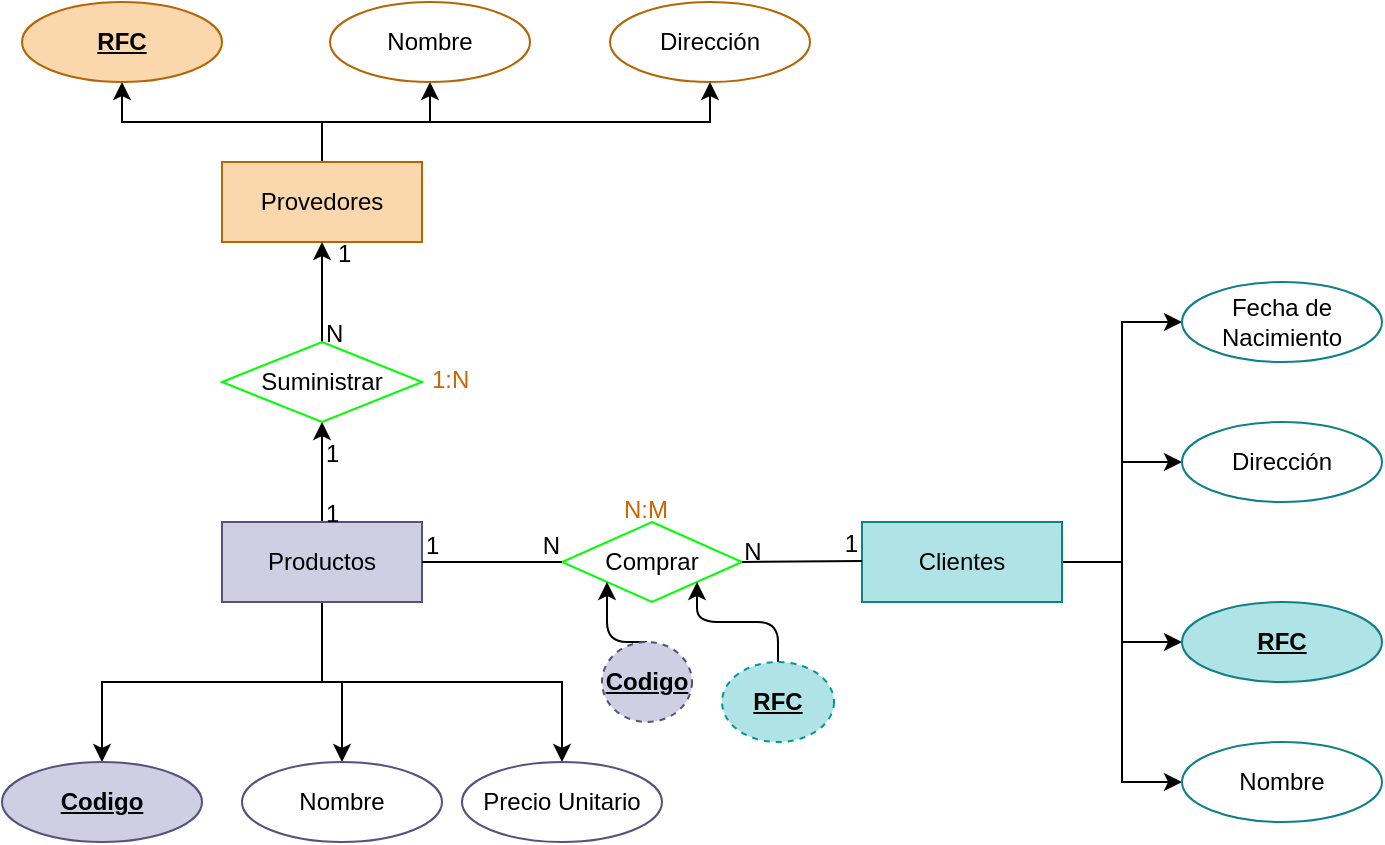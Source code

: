 <mxfile version="21.6.9" type="github" pages="3">
  <diagram name="Página-1" id="vufhJvKI8RO2NKhJ_CH_">
    <mxGraphModel dx="836" dy="528" grid="1" gridSize="10" guides="1" tooltips="1" connect="1" arrows="1" fold="1" page="1" pageScale="1" pageWidth="827" pageHeight="1169" background="none" math="0" shadow="0">
      <root>
        <mxCell id="0" />
        <mxCell id="1" parent="0" />
        <mxCell id="pW5JMyD9-N8qxBRFn_aI-24" style="edgeStyle=orthogonalEdgeStyle;rounded=0;orthogonalLoop=1;jettySize=auto;html=1;exitX=0.5;exitY=0;exitDx=0;exitDy=0;entryX=0.5;entryY=1;entryDx=0;entryDy=0;" parent="1" source="pW5JMyD9-N8qxBRFn_aI-1" target="pW5JMyD9-N8qxBRFn_aI-23" edge="1">
          <mxGeometry relative="1" as="geometry" />
        </mxCell>
        <mxCell id="pW5JMyD9-N8qxBRFn_aI-52" style="edgeStyle=orthogonalEdgeStyle;rounded=0;orthogonalLoop=1;jettySize=auto;html=1;exitX=0.5;exitY=1;exitDx=0;exitDy=0;entryX=0.5;entryY=0;entryDx=0;entryDy=0;" parent="1" source="pW5JMyD9-N8qxBRFn_aI-1" target="pW5JMyD9-N8qxBRFn_aI-10" edge="1">
          <mxGeometry relative="1" as="geometry" />
        </mxCell>
        <mxCell id="pW5JMyD9-N8qxBRFn_aI-53" style="edgeStyle=orthogonalEdgeStyle;rounded=0;orthogonalLoop=1;jettySize=auto;html=1;exitX=0.5;exitY=1;exitDx=0;exitDy=0;entryX=0.5;entryY=0;entryDx=0;entryDy=0;" parent="1" source="pW5JMyD9-N8qxBRFn_aI-1" target="pW5JMyD9-N8qxBRFn_aI-12" edge="1">
          <mxGeometry relative="1" as="geometry" />
        </mxCell>
        <mxCell id="pW5JMyD9-N8qxBRFn_aI-54" style="edgeStyle=orthogonalEdgeStyle;rounded=0;orthogonalLoop=1;jettySize=auto;html=1;exitX=0.5;exitY=1;exitDx=0;exitDy=0;" parent="1" source="pW5JMyD9-N8qxBRFn_aI-1" target="pW5JMyD9-N8qxBRFn_aI-14" edge="1">
          <mxGeometry relative="1" as="geometry" />
        </mxCell>
        <mxCell id="pW5JMyD9-N8qxBRFn_aI-1" value="Productos" style="whiteSpace=wrap;html=1;align=center;rounded=0;fillColor=#d0cee2;strokeColor=#56517e;" parent="1" vertex="1">
          <mxGeometry x="200" y="550" width="100" height="40" as="geometry" />
        </mxCell>
        <mxCell id="pW5JMyD9-N8qxBRFn_aI-45" style="edgeStyle=orthogonalEdgeStyle;rounded=0;orthogonalLoop=1;jettySize=auto;html=1;exitX=1;exitY=0.5;exitDx=0;exitDy=0;entryX=0;entryY=0.5;entryDx=0;entryDy=0;" parent="1" source="pW5JMyD9-N8qxBRFn_aI-2" target="pW5JMyD9-N8qxBRFn_aI-9" edge="1">
          <mxGeometry relative="1" as="geometry" />
        </mxCell>
        <mxCell id="pW5JMyD9-N8qxBRFn_aI-46" style="edgeStyle=orthogonalEdgeStyle;rounded=0;orthogonalLoop=1;jettySize=auto;html=1;exitX=1;exitY=0.5;exitDx=0;exitDy=0;entryX=0;entryY=0.5;entryDx=0;entryDy=0;" parent="1" source="pW5JMyD9-N8qxBRFn_aI-2" target="pW5JMyD9-N8qxBRFn_aI-8" edge="1">
          <mxGeometry relative="1" as="geometry" />
        </mxCell>
        <mxCell id="pW5JMyD9-N8qxBRFn_aI-47" style="edgeStyle=orthogonalEdgeStyle;rounded=0;orthogonalLoop=1;jettySize=auto;html=1;exitX=1;exitY=0.5;exitDx=0;exitDy=0;entryX=0;entryY=0.5;entryDx=0;entryDy=0;" parent="1" source="pW5JMyD9-N8qxBRFn_aI-2" target="pW5JMyD9-N8qxBRFn_aI-5" edge="1">
          <mxGeometry relative="1" as="geometry" />
        </mxCell>
        <mxCell id="pW5JMyD9-N8qxBRFn_aI-48" style="edgeStyle=orthogonalEdgeStyle;rounded=0;orthogonalLoop=1;jettySize=auto;html=1;exitX=1;exitY=0.5;exitDx=0;exitDy=0;entryX=0;entryY=0.5;entryDx=0;entryDy=0;" parent="1" source="pW5JMyD9-N8qxBRFn_aI-2" target="pW5JMyD9-N8qxBRFn_aI-6" edge="1">
          <mxGeometry relative="1" as="geometry" />
        </mxCell>
        <mxCell id="pW5JMyD9-N8qxBRFn_aI-2" value="Clientes" style="whiteSpace=wrap;html=1;align=center;rounded=0;fillColor=#b0e3e6;strokeColor=#0e8088;" parent="1" vertex="1">
          <mxGeometry x="520" y="550" width="100" height="40" as="geometry" />
        </mxCell>
        <mxCell id="pW5JMyD9-N8qxBRFn_aI-4" value="Comprar" style="shape=rhombus;perimeter=rhombusPerimeter;whiteSpace=wrap;html=1;align=center;rounded=0;fillColor=none;fontColor=#000000;strokeColor=#00FF00;" parent="1" vertex="1">
          <mxGeometry x="370" y="550" width="90" height="40" as="geometry" />
        </mxCell>
        <mxCell id="pW5JMyD9-N8qxBRFn_aI-5" value="RFC" style="ellipse;whiteSpace=wrap;html=1;align=center;fontStyle=5;fillColor=#b0e3e6;strokeColor=#0e8088;rounded=0;" parent="1" vertex="1">
          <mxGeometry x="680" y="590" width="100" height="40" as="geometry" />
        </mxCell>
        <mxCell id="pW5JMyD9-N8qxBRFn_aI-6" value="Nombre" style="ellipse;whiteSpace=wrap;html=1;align=center;fillColor=none;strokeColor=#0e8088;rounded=0;" parent="1" vertex="1">
          <mxGeometry x="680" y="660" width="100" height="40" as="geometry" />
        </mxCell>
        <mxCell id="pW5JMyD9-N8qxBRFn_aI-8" value="Dirección" style="ellipse;whiteSpace=wrap;html=1;align=center;fillColor=none;strokeColor=#0e8088;rounded=0;" parent="1" vertex="1">
          <mxGeometry x="680" y="500" width="100" height="40" as="geometry" />
        </mxCell>
        <mxCell id="pW5JMyD9-N8qxBRFn_aI-9" value="Fecha de Nacimiento" style="ellipse;whiteSpace=wrap;html=1;align=center;rounded=0;fillColor=none;strokeColor=#0e8088;" parent="1" vertex="1">
          <mxGeometry x="680" y="430" width="100" height="40" as="geometry" />
        </mxCell>
        <mxCell id="pW5JMyD9-N8qxBRFn_aI-10" value="Codigo" style="ellipse;whiteSpace=wrap;html=1;align=center;fontStyle=5;rounded=0;fillColor=#d0cee2;strokeColor=#56517e;" parent="1" vertex="1">
          <mxGeometry x="90" y="670" width="100" height="40" as="geometry" />
        </mxCell>
        <mxCell id="pW5JMyD9-N8qxBRFn_aI-12" value="Nombre" style="ellipse;whiteSpace=wrap;html=1;align=center;fillColor=none;strokeColor=#56517e;rounded=0;" parent="1" vertex="1">
          <mxGeometry x="210" y="670" width="100" height="40" as="geometry" />
        </mxCell>
        <mxCell id="pW5JMyD9-N8qxBRFn_aI-14" value="Precio Unitario" style="ellipse;whiteSpace=wrap;html=1;align=center;rounded=0;fillColor=none;strokeColor=#56517e;" parent="1" vertex="1">
          <mxGeometry x="320" y="670" width="100" height="40" as="geometry" />
        </mxCell>
        <mxCell id="pW5JMyD9-N8qxBRFn_aI-15" value="" style="endArrow=none;html=1;rounded=0;exitX=1;exitY=0.5;exitDx=0;exitDy=0;" parent="1" source="pW5JMyD9-N8qxBRFn_aI-4" edge="1">
          <mxGeometry relative="1" as="geometry">
            <mxPoint x="360" y="569.5" as="sourcePoint" />
            <mxPoint x="520" y="569.5" as="targetPoint" />
          </mxGeometry>
        </mxCell>
        <mxCell id="pW5JMyD9-N8qxBRFn_aI-16" value="1" style="resizable=0;html=1;whiteSpace=wrap;align=right;verticalAlign=bottom;rounded=0;" parent="pW5JMyD9-N8qxBRFn_aI-15" connectable="0" vertex="1">
          <mxGeometry x="1" relative="1" as="geometry" />
        </mxCell>
        <mxCell id="pW5JMyD9-N8qxBRFn_aI-17" value="N" style="text;html=1;align=center;verticalAlign=middle;resizable=0;points=[];autosize=1;strokeColor=none;fillColor=none;rounded=0;" parent="1" vertex="1">
          <mxGeometry x="450" y="550" width="30" height="30" as="geometry" />
        </mxCell>
        <mxCell id="pW5JMyD9-N8qxBRFn_aI-19" value="" style="endArrow=none;html=1;rounded=0;exitX=1;exitY=0.5;exitDx=0;exitDy=0;entryX=0;entryY=0.5;entryDx=0;entryDy=0;" parent="1" source="pW5JMyD9-N8qxBRFn_aI-1" target="pW5JMyD9-N8qxBRFn_aI-4" edge="1">
          <mxGeometry relative="1" as="geometry">
            <mxPoint x="300" y="580" as="sourcePoint" />
            <mxPoint x="460" y="580" as="targetPoint" />
          </mxGeometry>
        </mxCell>
        <mxCell id="pW5JMyD9-N8qxBRFn_aI-20" value="1" style="resizable=0;html=1;whiteSpace=wrap;align=left;verticalAlign=bottom;rounded=0;" parent="pW5JMyD9-N8qxBRFn_aI-19" connectable="0" vertex="1">
          <mxGeometry x="-1" relative="1" as="geometry" />
        </mxCell>
        <mxCell id="pW5JMyD9-N8qxBRFn_aI-21" value="N" style="resizable=0;html=1;whiteSpace=wrap;align=right;verticalAlign=bottom;rounded=0;" parent="pW5JMyD9-N8qxBRFn_aI-19" connectable="0" vertex="1">
          <mxGeometry x="1" relative="1" as="geometry" />
        </mxCell>
        <mxCell id="pW5JMyD9-N8qxBRFn_aI-49" style="edgeStyle=orthogonalEdgeStyle;rounded=0;orthogonalLoop=1;jettySize=auto;html=1;exitX=0.5;exitY=0;exitDx=0;exitDy=0;entryX=0.5;entryY=1;entryDx=0;entryDy=0;" parent="1" source="pW5JMyD9-N8qxBRFn_aI-22" target="pW5JMyD9-N8qxBRFn_aI-39" edge="1">
          <mxGeometry relative="1" as="geometry" />
        </mxCell>
        <mxCell id="pW5JMyD9-N8qxBRFn_aI-50" style="edgeStyle=orthogonalEdgeStyle;rounded=0;orthogonalLoop=1;jettySize=auto;html=1;exitX=0.5;exitY=0;exitDx=0;exitDy=0;entryX=0.5;entryY=1;entryDx=0;entryDy=0;" parent="1" source="pW5JMyD9-N8qxBRFn_aI-22" target="pW5JMyD9-N8qxBRFn_aI-40" edge="1">
          <mxGeometry relative="1" as="geometry" />
        </mxCell>
        <mxCell id="pW5JMyD9-N8qxBRFn_aI-51" style="edgeStyle=orthogonalEdgeStyle;rounded=0;orthogonalLoop=1;jettySize=auto;html=1;exitX=0.5;exitY=0;exitDx=0;exitDy=0;entryX=0.5;entryY=1;entryDx=0;entryDy=0;" parent="1" source="pW5JMyD9-N8qxBRFn_aI-22" target="pW5JMyD9-N8qxBRFn_aI-41" edge="1">
          <mxGeometry relative="1" as="geometry" />
        </mxCell>
        <mxCell id="pW5JMyD9-N8qxBRFn_aI-22" value="Provedores" style="whiteSpace=wrap;html=1;align=center;rounded=0;fillColor=#fad7ac;strokeColor=#b46504;" parent="1" vertex="1">
          <mxGeometry x="200" y="370" width="100" height="40" as="geometry" />
        </mxCell>
        <mxCell id="pW5JMyD9-N8qxBRFn_aI-25" style="edgeStyle=orthogonalEdgeStyle;rounded=0;orthogonalLoop=1;jettySize=auto;html=1;exitX=0.5;exitY=0;exitDx=0;exitDy=0;entryX=0.5;entryY=1;entryDx=0;entryDy=0;" parent="1" source="pW5JMyD9-N8qxBRFn_aI-23" target="pW5JMyD9-N8qxBRFn_aI-22" edge="1">
          <mxGeometry relative="1" as="geometry" />
        </mxCell>
        <mxCell id="pW5JMyD9-N8qxBRFn_aI-23" value="Suministrar" style="shape=rhombus;perimeter=rhombusPerimeter;whiteSpace=wrap;html=1;align=center;rounded=0;fillColor=none;fontColor=#000000;strokeColor=#00FF00;" parent="1" vertex="1">
          <mxGeometry x="200" y="460" width="100" height="40" as="geometry" />
        </mxCell>
        <mxCell id="pW5JMyD9-N8qxBRFn_aI-26" value="" style="shape=table;startSize=0;container=1;collapsible=1;childLayout=tableLayout;fixedRows=1;rowLines=0;fontStyle=0;align=center;resizeLast=1;strokeColor=none;fillColor=none;collapsible=0;whiteSpace=wrap;html=1;rounded=0;" parent="1" vertex="1">
          <mxGeometry x="214" y="500" width="180" height="30" as="geometry" />
        </mxCell>
        <mxCell id="pW5JMyD9-N8qxBRFn_aI-27" value="" style="shape=tableRow;horizontal=0;startSize=0;swimlaneHead=0;swimlaneBody=0;fillColor=none;collapsible=0;dropTarget=0;points=[[0,0.5],[1,0.5]];portConstraint=eastwest;top=0;left=0;right=0;bottom=0;rounded=0;" parent="pW5JMyD9-N8qxBRFn_aI-26" vertex="1">
          <mxGeometry width="180" height="30" as="geometry" />
        </mxCell>
        <mxCell id="pW5JMyD9-N8qxBRFn_aI-28" value="" style="shape=partialRectangle;connectable=0;fillColor=none;top=0;left=0;bottom=0;right=0;editable=1;overflow=hidden;rounded=0;" parent="pW5JMyD9-N8qxBRFn_aI-27" vertex="1">
          <mxGeometry width="30" height="30" as="geometry">
            <mxRectangle width="30" height="30" as="alternateBounds" />
          </mxGeometry>
        </mxCell>
        <mxCell id="pW5JMyD9-N8qxBRFn_aI-29" value="1" style="shape=partialRectangle;connectable=0;fillColor=none;top=0;left=0;bottom=0;right=0;align=left;spacingLeft=6;overflow=hidden;rounded=0;" parent="pW5JMyD9-N8qxBRFn_aI-27" vertex="1">
          <mxGeometry x="30" width="150" height="30" as="geometry">
            <mxRectangle width="150" height="30" as="alternateBounds" />
          </mxGeometry>
        </mxCell>
        <mxCell id="pW5JMyD9-N8qxBRFn_aI-30" value="" style="shape=tableRow;horizontal=0;startSize=0;swimlaneHead=0;swimlaneBody=0;fillColor=none;collapsible=0;dropTarget=0;points=[[0,0.5],[1,0.5]];portConstraint=eastwest;top=0;left=0;right=0;bottom=0;rounded=0;" parent="1" vertex="1">
          <mxGeometry x="214" y="530" width="180" height="30" as="geometry" />
        </mxCell>
        <mxCell id="pW5JMyD9-N8qxBRFn_aI-31" value="" style="shape=partialRectangle;connectable=0;fillColor=none;top=0;left=0;bottom=0;right=0;editable=1;overflow=hidden;rounded=0;" parent="pW5JMyD9-N8qxBRFn_aI-30" vertex="1">
          <mxGeometry width="30" height="30" as="geometry">
            <mxRectangle width="30" height="30" as="alternateBounds" />
          </mxGeometry>
        </mxCell>
        <mxCell id="pW5JMyD9-N8qxBRFn_aI-32" value="1" style="shape=partialRectangle;connectable=0;fillColor=none;top=0;left=0;bottom=0;right=0;align=left;spacingLeft=6;overflow=hidden;rounded=0;" parent="pW5JMyD9-N8qxBRFn_aI-30" vertex="1">
          <mxGeometry x="30" width="150" height="30" as="geometry">
            <mxRectangle width="150" height="30" as="alternateBounds" />
          </mxGeometry>
        </mxCell>
        <mxCell id="pW5JMyD9-N8qxBRFn_aI-33" value="" style="shape=tableRow;horizontal=0;startSize=0;swimlaneHead=0;swimlaneBody=0;fillColor=none;collapsible=0;dropTarget=0;points=[[0,0.5],[1,0.5]];portConstraint=eastwest;top=0;left=0;right=0;bottom=0;rounded=0;" parent="1" vertex="1">
          <mxGeometry x="220" y="400" width="180" height="30" as="geometry" />
        </mxCell>
        <mxCell id="pW5JMyD9-N8qxBRFn_aI-34" value="" style="shape=partialRectangle;connectable=0;fillColor=none;top=0;left=0;bottom=0;right=0;editable=1;overflow=hidden;rounded=0;" parent="pW5JMyD9-N8qxBRFn_aI-33" vertex="1">
          <mxGeometry width="30" height="30" as="geometry">
            <mxRectangle width="30" height="30" as="alternateBounds" />
          </mxGeometry>
        </mxCell>
        <mxCell id="pW5JMyD9-N8qxBRFn_aI-35" value="1" style="shape=partialRectangle;connectable=0;fillColor=none;top=0;left=0;bottom=0;right=0;align=left;spacingLeft=6;overflow=hidden;rounded=0;" parent="pW5JMyD9-N8qxBRFn_aI-33" vertex="1">
          <mxGeometry x="30" width="150" height="30" as="geometry">
            <mxRectangle width="150" height="30" as="alternateBounds" />
          </mxGeometry>
        </mxCell>
        <mxCell id="pW5JMyD9-N8qxBRFn_aI-36" value="" style="shape=tableRow;horizontal=0;startSize=0;swimlaneHead=0;swimlaneBody=0;fillColor=none;collapsible=0;dropTarget=0;points=[[0,0.5],[1,0.5]];portConstraint=eastwest;top=0;left=0;right=0;bottom=0;rounded=0;" parent="1" vertex="1">
          <mxGeometry x="250" y="430" width="180" height="30" as="geometry" />
        </mxCell>
        <mxCell id="pW5JMyD9-N8qxBRFn_aI-37" value="" style="shape=partialRectangle;connectable=0;fillColor=none;top=0;left=0;bottom=0;right=0;editable=1;overflow=hidden;rounded=0;" parent="pW5JMyD9-N8qxBRFn_aI-36" vertex="1">
          <mxGeometry width="30" height="30" as="geometry">
            <mxRectangle width="30" height="30" as="alternateBounds" />
          </mxGeometry>
        </mxCell>
        <mxCell id="pW5JMyD9-N8qxBRFn_aI-38" value="N" style="shape=partialRectangle;connectable=0;fillColor=none;top=0;left=0;bottom=0;right=0;align=left;spacingLeft=6;overflow=hidden;rounded=0;" parent="1" vertex="1">
          <mxGeometry x="244" y="440" width="150" height="30" as="geometry">
            <mxRectangle width="150" height="30" as="alternateBounds" />
          </mxGeometry>
        </mxCell>
        <mxCell id="pW5JMyD9-N8qxBRFn_aI-39" value="RFC" style="ellipse;whiteSpace=wrap;html=1;align=center;fillColor=#fad7ac;strokeColor=#b46504;rounded=0;fontStyle=5" parent="1" vertex="1">
          <mxGeometry x="100" y="290" width="100" height="40" as="geometry" />
        </mxCell>
        <mxCell id="pW5JMyD9-N8qxBRFn_aI-40" value="Nombre" style="ellipse;whiteSpace=wrap;html=1;align=center;fillColor=none;strokeColor=#b46504;rounded=0;" parent="1" vertex="1">
          <mxGeometry x="254" y="290" width="100" height="40" as="geometry" />
        </mxCell>
        <mxCell id="pW5JMyD9-N8qxBRFn_aI-41" value="Dirección" style="ellipse;whiteSpace=wrap;html=1;align=center;fillColor=none;strokeColor=#b46504;rounded=0;" parent="1" vertex="1">
          <mxGeometry x="394" y="290" width="100" height="40" as="geometry" />
        </mxCell>
        <mxCell id="pW5JMyD9-N8qxBRFn_aI-59" value="N:M" style="text;fillColor=none;spacingLeft=4;spacingRight=4;overflow=hidden;rotatable=0;points=[[0,0.5],[1,0.5]];portConstraint=eastwest;fontSize=12;whiteSpace=wrap;html=1;fontColor=#CC6600;" parent="1" vertex="1">
          <mxGeometry x="395" y="530" width="40" height="30" as="geometry" />
        </mxCell>
        <mxCell id="pW5JMyD9-N8qxBRFn_aI-60" value="1:N" style="text;strokeColor=none;fillColor=none;spacingLeft=4;spacingRight=4;overflow=hidden;rotatable=0;points=[[0,0.5],[1,0.5]];portConstraint=eastwest;fontSize=12;whiteSpace=wrap;html=1;fontColor=#CC6600;" parent="1" vertex="1">
          <mxGeometry x="299" y="465" width="40" height="30" as="geometry" />
        </mxCell>
        <mxCell id="pW5JMyD9-N8qxBRFn_aI-62" style="edgeStyle=orthogonalEdgeStyle;orthogonalLoop=1;jettySize=auto;html=1;exitX=0.5;exitY=0;exitDx=0;exitDy=0;entryX=1;entryY=1;entryDx=0;entryDy=0;" parent="1" source="pW5JMyD9-N8qxBRFn_aI-61" target="pW5JMyD9-N8qxBRFn_aI-4" edge="1">
          <mxGeometry relative="1" as="geometry" />
        </mxCell>
        <mxCell id="pW5JMyD9-N8qxBRFn_aI-61" value="RFC" style="ellipse;whiteSpace=wrap;html=1;align=center;fontStyle=5;dashed=1;fillColor=#b0e3e6;strokeColor=#009999;rounded=0;" parent="1" vertex="1">
          <mxGeometry x="450" y="620" width="56" height="40" as="geometry" />
        </mxCell>
        <mxCell id="pW5JMyD9-N8qxBRFn_aI-65" style="edgeStyle=orthogonalEdgeStyle;orthogonalLoop=1;jettySize=auto;html=1;exitX=0.5;exitY=0;exitDx=0;exitDy=0;entryX=0;entryY=1;entryDx=0;entryDy=0;" parent="1" source="pW5JMyD9-N8qxBRFn_aI-63" target="pW5JMyD9-N8qxBRFn_aI-4" edge="1">
          <mxGeometry relative="1" as="geometry" />
        </mxCell>
        <mxCell id="pW5JMyD9-N8qxBRFn_aI-63" value="Codigo" style="ellipse;whiteSpace=wrap;html=1;align=center;fontStyle=5;rounded=0;fillColor=#d0cee2;strokeColor=#56517e;dashed=1;" parent="1" vertex="1">
          <mxGeometry x="390" y="610" width="45" height="40" as="geometry" />
        </mxCell>
      </root>
    </mxGraphModel>
  </diagram>
  <diagram id="Y9kIsplef0sQX9osBa2V" name="Página-2">
    <mxGraphModel dx="1059" dy="669" grid="1" gridSize="10" guides="1" tooltips="1" connect="1" arrows="1" fold="1" page="1" pageScale="1" pageWidth="827" pageHeight="1169" math="0" shadow="0">
      <root>
        <mxCell id="0" />
        <mxCell id="1" parent="0" />
        <mxCell id="6M4ZefpV-zXzEny1PLrP-48" style="edgeStyle=orthogonalEdgeStyle;orthogonalLoop=1;jettySize=auto;html=1;exitX=0.5;exitY=0;exitDx=0;exitDy=0;entryX=0.5;entryY=1;entryDx=0;entryDy=0;" parent="1" source="6M4ZefpV-zXzEny1PLrP-2" target="6M4ZefpV-zXzEny1PLrP-32" edge="1">
          <mxGeometry relative="1" as="geometry" />
        </mxCell>
        <mxCell id="6M4ZefpV-zXzEny1PLrP-50" style="edgeStyle=orthogonalEdgeStyle;orthogonalLoop=1;jettySize=auto;html=1;exitX=1;exitY=0.5;exitDx=0;exitDy=0;entryX=0;entryY=0.5;entryDx=0;entryDy=0;" parent="1" source="6M4ZefpV-zXzEny1PLrP-2" target="6M4ZefpV-zXzEny1PLrP-6" edge="1">
          <mxGeometry relative="1" as="geometry" />
        </mxCell>
        <mxCell id="6M4ZefpV-zXzEny1PLrP-51" style="edgeStyle=orthogonalEdgeStyle;orthogonalLoop=1;jettySize=auto;html=1;exitX=1;exitY=0.5;exitDx=0;exitDy=0;entryX=0;entryY=0.5;entryDx=0;entryDy=0;" parent="1" source="6M4ZefpV-zXzEny1PLrP-2" target="6M4ZefpV-zXzEny1PLrP-5" edge="1">
          <mxGeometry relative="1" as="geometry" />
        </mxCell>
        <mxCell id="6M4ZefpV-zXzEny1PLrP-52" style="edgeStyle=orthogonalEdgeStyle;orthogonalLoop=1;jettySize=auto;html=1;exitX=1;exitY=0.5;exitDx=0;exitDy=0;entryX=0;entryY=0.5;entryDx=0;entryDy=0;" parent="1" source="6M4ZefpV-zXzEny1PLrP-2" target="6M4ZefpV-zXzEny1PLrP-3" edge="1">
          <mxGeometry relative="1" as="geometry" />
        </mxCell>
        <mxCell id="6M4ZefpV-zXzEny1PLrP-53" style="edgeStyle=orthogonalEdgeStyle;orthogonalLoop=1;jettySize=auto;html=1;exitX=1;exitY=0.5;exitDx=0;exitDy=0;entryX=0;entryY=0.5;entryDx=0;entryDy=0;" parent="1" source="6M4ZefpV-zXzEny1PLrP-2" target="6M4ZefpV-zXzEny1PLrP-4" edge="1">
          <mxGeometry relative="1" as="geometry" />
        </mxCell>
        <mxCell id="6M4ZefpV-zXzEny1PLrP-54" style="edgeStyle=orthogonalEdgeStyle;orthogonalLoop=1;jettySize=auto;html=1;exitX=1;exitY=0.5;exitDx=0;exitDy=0;entryX=0;entryY=0.5;entryDx=0;entryDy=0;" parent="1" source="6M4ZefpV-zXzEny1PLrP-2" target="6M4ZefpV-zXzEny1PLrP-8" edge="1">
          <mxGeometry relative="1" as="geometry" />
        </mxCell>
        <mxCell id="6M4ZefpV-zXzEny1PLrP-2" value="Coches" style="whiteSpace=wrap;html=1;align=center;fillColor=#b0e3e6;strokeColor=#0e8088;" parent="1" vertex="1">
          <mxGeometry x="180" y="640" width="100" height="40" as="geometry" />
        </mxCell>
        <mxCell id="6M4ZefpV-zXzEny1PLrP-3" value="Matricula" style="ellipse;whiteSpace=wrap;html=1;align=center;fillColor=#b0e3e6;strokeColor=#0e8088;" parent="1" vertex="1">
          <mxGeometry x="370" y="680" width="100" height="40" as="geometry" />
        </mxCell>
        <mxCell id="6M4ZefpV-zXzEny1PLrP-4" value="Marca" style="ellipse;whiteSpace=wrap;html=1;align=center;strokeColor=#009999;" parent="1" vertex="1">
          <mxGeometry x="370" y="620" width="100" height="40" as="geometry" />
        </mxCell>
        <mxCell id="6M4ZefpV-zXzEny1PLrP-5" value="Modelo" style="ellipse;whiteSpace=wrap;html=1;align=center;strokeColor=#009999;" parent="1" vertex="1">
          <mxGeometry x="370" y="570" width="100" height="40" as="geometry" />
        </mxCell>
        <mxCell id="6M4ZefpV-zXzEny1PLrP-6" value="Color" style="ellipse;whiteSpace=wrap;html=1;align=center;strokeColor=#009999;" parent="1" vertex="1">
          <mxGeometry x="370" y="510" width="100" height="40" as="geometry" />
        </mxCell>
        <mxCell id="6M4ZefpV-zXzEny1PLrP-8" value="Precio" style="ellipse;whiteSpace=wrap;html=1;align=center;strokeColor=#009999;" parent="1" vertex="1">
          <mxGeometry x="370" y="740" width="100" height="40" as="geometry" />
        </mxCell>
        <mxCell id="6M4ZefpV-zXzEny1PLrP-19" style="edgeStyle=orthogonalEdgeStyle;orthogonalLoop=1;jettySize=auto;html=1;exitX=0.5;exitY=0;exitDx=0;exitDy=0;entryX=0.5;entryY=1;entryDx=0;entryDy=0;" parent="1" source="6M4ZefpV-zXzEny1PLrP-9" target="6M4ZefpV-zXzEny1PLrP-18" edge="1">
          <mxGeometry relative="1" as="geometry" />
        </mxCell>
        <mxCell id="6M4ZefpV-zXzEny1PLrP-55" style="edgeStyle=orthogonalEdgeStyle;orthogonalLoop=1;jettySize=auto;html=1;exitX=0.5;exitY=1;exitDx=0;exitDy=0;entryX=0;entryY=0.5;entryDx=0;entryDy=0;" parent="1" source="6M4ZefpV-zXzEny1PLrP-9" target="6M4ZefpV-zXzEny1PLrP-10" edge="1">
          <mxGeometry relative="1" as="geometry" />
        </mxCell>
        <mxCell id="6M4ZefpV-zXzEny1PLrP-56" style="edgeStyle=orthogonalEdgeStyle;orthogonalLoop=1;jettySize=auto;html=1;exitX=0.5;exitY=1;exitDx=0;exitDy=0;entryX=0;entryY=0.5;entryDx=0;entryDy=0;" parent="1" source="6M4ZefpV-zXzEny1PLrP-9" target="6M4ZefpV-zXzEny1PLrP-13" edge="1">
          <mxGeometry relative="1" as="geometry" />
        </mxCell>
        <mxCell id="6M4ZefpV-zXzEny1PLrP-57" style="edgeStyle=orthogonalEdgeStyle;orthogonalLoop=1;jettySize=auto;html=1;exitX=0.5;exitY=1;exitDx=0;exitDy=0;entryX=0;entryY=0.5;entryDx=0;entryDy=0;" parent="1" source="6M4ZefpV-zXzEny1PLrP-9" target="6M4ZefpV-zXzEny1PLrP-14" edge="1">
          <mxGeometry relative="1" as="geometry" />
        </mxCell>
        <mxCell id="6M4ZefpV-zXzEny1PLrP-58" style="edgeStyle=orthogonalEdgeStyle;orthogonalLoop=1;jettySize=auto;html=1;exitX=0.5;exitY=1;exitDx=0;exitDy=0;entryX=0;entryY=0.5;entryDx=0;entryDy=0;" parent="1" source="6M4ZefpV-zXzEny1PLrP-9" target="6M4ZefpV-zXzEny1PLrP-15" edge="1">
          <mxGeometry relative="1" as="geometry" />
        </mxCell>
        <mxCell id="6M4ZefpV-zXzEny1PLrP-60" style="edgeStyle=orthogonalEdgeStyle;orthogonalLoop=1;jettySize=auto;html=1;exitX=0.5;exitY=1;exitDx=0;exitDy=0;entryX=0;entryY=0.5;entryDx=0;entryDy=0;" parent="1" source="6M4ZefpV-zXzEny1PLrP-9" target="6M4ZefpV-zXzEny1PLrP-16" edge="1">
          <mxGeometry relative="1" as="geometry" />
        </mxCell>
        <mxCell id="6M4ZefpV-zXzEny1PLrP-61" style="edgeStyle=orthogonalEdgeStyle;orthogonalLoop=1;jettySize=auto;html=1;exitX=0.5;exitY=1;exitDx=0;exitDy=0;entryX=0;entryY=0.5;entryDx=0;entryDy=0;" parent="1" source="6M4ZefpV-zXzEny1PLrP-9" target="6M4ZefpV-zXzEny1PLrP-17" edge="1">
          <mxGeometry relative="1" as="geometry" />
        </mxCell>
        <mxCell id="6M4ZefpV-zXzEny1PLrP-9" value="Cliente" style="whiteSpace=wrap;html=1;align=center;fillColor=#fad7ac;strokeColor=#b46504;" parent="1" vertex="1">
          <mxGeometry x="180" y="840" width="100" height="40" as="geometry" />
        </mxCell>
        <mxCell id="6M4ZefpV-zXzEny1PLrP-10" value="RFC" style="ellipse;whiteSpace=wrap;html=1;align=center;fillColor=none;strokeColor=#CC6600;" parent="1" vertex="1">
          <mxGeometry x="340" y="830" width="100" height="40" as="geometry" />
        </mxCell>
        <mxCell id="6M4ZefpV-zXzEny1PLrP-13" value="Nombre" style="ellipse;whiteSpace=wrap;html=1;align=center;strokeColor=#CC6600;" parent="1" vertex="1">
          <mxGeometry x="340" y="880" width="100" height="40" as="geometry" />
        </mxCell>
        <mxCell id="6M4ZefpV-zXzEny1PLrP-14" value="Dirección" style="ellipse;whiteSpace=wrap;html=1;align=center;strokeColor=#CC6600;" parent="1" vertex="1">
          <mxGeometry x="340" y="930" width="100" height="40" as="geometry" />
        </mxCell>
        <mxCell id="6M4ZefpV-zXzEny1PLrP-15" value="Ciudad" style="ellipse;whiteSpace=wrap;html=1;align=center;strokeColor=#CC6600;" parent="1" vertex="1">
          <mxGeometry x="340" y="980" width="100" height="40" as="geometry" />
        </mxCell>
        <mxCell id="6M4ZefpV-zXzEny1PLrP-16" value="Nu.Telefonico" style="ellipse;whiteSpace=wrap;html=1;align=center;strokeColor=#CC6600;" parent="1" vertex="1">
          <mxGeometry x="340" y="1040" width="100" height="40" as="geometry" />
        </mxCell>
        <mxCell id="6M4ZefpV-zXzEny1PLrP-17" value="Id.Cliente" style="ellipse;whiteSpace=wrap;html=1;align=center;strokeColor=#b46504;fillColor=#fad7ac;" parent="1" vertex="1">
          <mxGeometry x="350" y="1090" width="100" height="40" as="geometry" />
        </mxCell>
        <mxCell id="6M4ZefpV-zXzEny1PLrP-20" style="edgeStyle=orthogonalEdgeStyle;orthogonalLoop=1;jettySize=auto;html=1;exitX=0.5;exitY=0;exitDx=0;exitDy=0;entryX=0.5;entryY=1;entryDx=0;entryDy=0;" parent="1" source="6M4ZefpV-zXzEny1PLrP-18" target="6M4ZefpV-zXzEny1PLrP-2" edge="1">
          <mxGeometry relative="1" as="geometry" />
        </mxCell>
        <mxCell id="6M4ZefpV-zXzEny1PLrP-18" value="Comprar" style="shape=rhombus;perimeter=rhombusPerimeter;whiteSpace=wrap;html=1;align=center;fontColor=#009900;strokeColor=#009900;" parent="1" vertex="1">
          <mxGeometry x="170" y="740" width="120" height="60" as="geometry" />
        </mxCell>
        <mxCell id="6M4ZefpV-zXzEny1PLrP-25" value="1" style="text;strokeColor=none;fillColor=none;spacingLeft=4;spacingRight=4;overflow=hidden;rotatable=0;points=[[0,0.5],[1,0.5]];portConstraint=eastwest;fontSize=12;whiteSpace=wrap;html=1;" parent="1" vertex="1">
          <mxGeometry x="230" y="820" width="40" height="30" as="geometry" />
        </mxCell>
        <mxCell id="6M4ZefpV-zXzEny1PLrP-26" value="N" style="text;strokeColor=none;fillColor=none;spacingLeft=4;spacingRight=4;overflow=hidden;rotatable=0;points=[[0,0.5],[1,0.5]];portConstraint=eastwest;fontSize=12;whiteSpace=wrap;html=1;" parent="1" vertex="1">
          <mxGeometry x="230" y="800" width="40" height="30" as="geometry" />
        </mxCell>
        <mxCell id="6M4ZefpV-zXzEny1PLrP-27" value="1" style="text;strokeColor=none;fillColor=none;spacingLeft=4;spacingRight=4;overflow=hidden;rotatable=0;points=[[0,0.5],[1,0.5]];portConstraint=eastwest;fontSize=12;whiteSpace=wrap;html=1;" parent="1" vertex="1">
          <mxGeometry x="230" y="680" width="40" height="30" as="geometry" />
        </mxCell>
        <mxCell id="6M4ZefpV-zXzEny1PLrP-29" value="1" style="text;strokeColor=none;fillColor=none;spacingLeft=4;spacingRight=4;overflow=hidden;rotatable=0;points=[[0,0.5],[1,0.5]];portConstraint=eastwest;fontSize=12;whiteSpace=wrap;html=1;" parent="1" vertex="1">
          <mxGeometry x="230" y="720" width="40" height="30" as="geometry" />
        </mxCell>
        <mxCell id="6M4ZefpV-zXzEny1PLrP-44" style="edgeStyle=orthogonalEdgeStyle;orthogonalLoop=1;jettySize=auto;html=1;exitX=0.5;exitY=0;exitDx=0;exitDy=0;entryX=0.5;entryY=1;entryDx=0;entryDy=0;" parent="1" source="6M4ZefpV-zXzEny1PLrP-30" target="6M4ZefpV-zXzEny1PLrP-35" edge="1">
          <mxGeometry relative="1" as="geometry" />
        </mxCell>
        <mxCell id="6M4ZefpV-zXzEny1PLrP-45" style="edgeStyle=orthogonalEdgeStyle;orthogonalLoop=1;jettySize=auto;html=1;exitX=0.5;exitY=0;exitDx=0;exitDy=0;entryX=0.5;entryY=1;entryDx=0;entryDy=0;" parent="1" source="6M4ZefpV-zXzEny1PLrP-30" target="6M4ZefpV-zXzEny1PLrP-40" edge="1">
          <mxGeometry relative="1" as="geometry" />
        </mxCell>
        <mxCell id="6M4ZefpV-zXzEny1PLrP-46" style="edgeStyle=orthogonalEdgeStyle;orthogonalLoop=1;jettySize=auto;html=1;exitX=0.5;exitY=0;exitDx=0;exitDy=0;entryX=0.5;entryY=1;entryDx=0;entryDy=0;" parent="1" source="6M4ZefpV-zXzEny1PLrP-30" target="6M4ZefpV-zXzEny1PLrP-41" edge="1">
          <mxGeometry relative="1" as="geometry" />
        </mxCell>
        <mxCell id="6M4ZefpV-zXzEny1PLrP-47" style="edgeStyle=orthogonalEdgeStyle;orthogonalLoop=1;jettySize=auto;html=1;exitX=0.5;exitY=0;exitDx=0;exitDy=0;entryX=0.5;entryY=1;entryDx=0;entryDy=0;" parent="1" source="6M4ZefpV-zXzEny1PLrP-30" target="6M4ZefpV-zXzEny1PLrP-43" edge="1">
          <mxGeometry relative="1" as="geometry" />
        </mxCell>
        <mxCell id="6M4ZefpV-zXzEny1PLrP-30" value="Revisión" style="whiteSpace=wrap;html=1;align=center;fillColor=#d0cee2;strokeColor=#56517e;" parent="1" vertex="1">
          <mxGeometry x="180" y="420" width="100" height="40" as="geometry" />
        </mxCell>
        <mxCell id="6M4ZefpV-zXzEny1PLrP-49" style="edgeStyle=orthogonalEdgeStyle;orthogonalLoop=1;jettySize=auto;html=1;exitX=0.5;exitY=0;exitDx=0;exitDy=0;entryX=0.5;entryY=1;entryDx=0;entryDy=0;" parent="1" source="6M4ZefpV-zXzEny1PLrP-32" target="6M4ZefpV-zXzEny1PLrP-30" edge="1">
          <mxGeometry relative="1" as="geometry" />
        </mxCell>
        <mxCell id="6M4ZefpV-zXzEny1PLrP-32" value="Checar" style="shape=rhombus;perimeter=rhombusPerimeter;whiteSpace=wrap;html=1;align=center;fontColor=#009900;strokeColor=#009900;" parent="1" vertex="1">
          <mxGeometry x="185" y="530" width="90" height="40" as="geometry" />
        </mxCell>
        <mxCell id="6M4ZefpV-zXzEny1PLrP-35" value="Id.Revision" style="ellipse;whiteSpace=wrap;html=1;align=center;fillColor=#d0cee2;strokeColor=#56517e;" parent="1" vertex="1">
          <mxGeometry x="20" y="290" width="100" height="40" as="geometry" />
        </mxCell>
        <mxCell id="6M4ZefpV-zXzEny1PLrP-36" value="Filtro" style="ellipse;whiteSpace=wrap;html=1;align=center;strokeColor=#CC99FF;" parent="1" vertex="1">
          <mxGeometry x="150" y="280" width="100" height="40" as="geometry" />
        </mxCell>
        <mxCell id="6M4ZefpV-zXzEny1PLrP-40" value="Filtro" style="ellipse;whiteSpace=wrap;html=1;align=center;strokeColor=#CC99FF;" parent="1" vertex="1">
          <mxGeometry x="150" y="280" width="100" height="40" as="geometry" />
        </mxCell>
        <mxCell id="6M4ZefpV-zXzEny1PLrP-41" value="Aceite" style="ellipse;whiteSpace=wrap;html=1;align=center;strokeColor=#CC99FF;" parent="1" vertex="1">
          <mxGeometry x="270" y="280" width="100" height="40" as="geometry" />
        </mxCell>
        <mxCell id="6M4ZefpV-zXzEny1PLrP-43" value="Frenos" style="ellipse;whiteSpace=wrap;html=1;align=center;strokeColor=#CC99FF;" parent="1" vertex="1">
          <mxGeometry x="390" y="280" width="100" height="40" as="geometry" />
        </mxCell>
        <mxCell id="6M4ZefpV-zXzEny1PLrP-64" value="N" style="text;strokeColor=none;fillColor=none;spacingLeft=4;spacingRight=4;overflow=hidden;rotatable=0;points=[[0,0.5],[1,0.5]];portConstraint=eastwest;fontSize=12;whiteSpace=wrap;html=1;" parent="1" vertex="1">
          <mxGeometry x="235" y="570" width="40" height="30" as="geometry" />
        </mxCell>
        <mxCell id="6M4ZefpV-zXzEny1PLrP-65" value="1" style="text;strokeColor=none;fillColor=none;spacingLeft=4;spacingRight=4;overflow=hidden;rotatable=0;points=[[0,0.5],[1,0.5]];portConstraint=eastwest;fontSize=12;whiteSpace=wrap;html=1;" parent="1" vertex="1">
          <mxGeometry x="230" y="620" width="40" height="30" as="geometry" />
        </mxCell>
        <mxCell id="6M4ZefpV-zXzEny1PLrP-68" value="1:N" style="text;strokeColor=none;fillColor=none;spacingLeft=4;spacingRight=4;overflow=hidden;rotatable=0;points=[[0,0.5],[1,0.5]];portConstraint=eastwest;fontSize=12;whiteSpace=wrap;html=1;fontColor=#CC6600;" parent="1" vertex="1">
          <mxGeometry x="130" y="750" width="40" height="30" as="geometry" />
        </mxCell>
        <mxCell id="klzRzP-7rHEDHAWKbYiI-2" value="1" style="text;strokeColor=none;fillColor=none;spacingLeft=4;spacingRight=4;overflow=hidden;rotatable=0;points=[[0,0.5],[1,0.5]];portConstraint=eastwest;fontSize=12;whiteSpace=wrap;html=1;" parent="1" vertex="1">
          <mxGeometry x="230" y="460" width="40" height="30" as="geometry" />
        </mxCell>
        <mxCell id="klzRzP-7rHEDHAWKbYiI-3" value="1" style="text;strokeColor=none;fillColor=none;spacingLeft=4;spacingRight=4;overflow=hidden;rotatable=0;points=[[0,0.5],[1,0.5]];portConstraint=eastwest;fontSize=12;whiteSpace=wrap;html=1;" parent="1" vertex="1">
          <mxGeometry x="230" y="510" width="40" height="30" as="geometry" />
        </mxCell>
        <mxCell id="klzRzP-7rHEDHAWKbYiI-4" value="1:N" style="text;strokeColor=none;fillColor=none;spacingLeft=4;spacingRight=4;overflow=hidden;rotatable=0;points=[[0,0.5],[1,0.5]];portConstraint=eastwest;fontSize=12;whiteSpace=wrap;html=1;fontColor=#CC6600;" parent="1" vertex="1">
          <mxGeometry x="140" y="535" width="40" height="30" as="geometry" />
        </mxCell>
      </root>
    </mxGraphModel>
  </diagram>
  <diagram id="7D59-GQTxhIvFUzE4hib" name="Página-3">
    <mxGraphModel dx="836" dy="528" grid="1" gridSize="10" guides="1" tooltips="1" connect="1" arrows="1" fold="1" page="1" pageScale="1" pageWidth="827" pageHeight="1169" math="0" shadow="0">
      <root>
        <mxCell id="0" />
        <mxCell id="1" parent="0" />
        <mxCell id="tNxU8C6nSNtNbDYhITAl-25" style="edgeStyle=orthogonalEdgeStyle;rounded=0;orthogonalLoop=1;jettySize=auto;html=1;exitX=0.5;exitY=1;exitDx=0;exitDy=0;" edge="1" parent="1" source="tNxU8C6nSNtNbDYhITAl-3" target="tNxU8C6nSNtNbDYhITAl-6">
          <mxGeometry relative="1" as="geometry" />
        </mxCell>
        <mxCell id="tNxU8C6nSNtNbDYhITAl-26" style="edgeStyle=orthogonalEdgeStyle;rounded=0;orthogonalLoop=1;jettySize=auto;html=1;exitX=0.5;exitY=1;exitDx=0;exitDy=0;entryX=0.5;entryY=0;entryDx=0;entryDy=0;" edge="1" parent="1" source="tNxU8C6nSNtNbDYhITAl-3" target="tNxU8C6nSNtNbDYhITAl-5">
          <mxGeometry relative="1" as="geometry" />
        </mxCell>
        <mxCell id="tNxU8C6nSNtNbDYhITAl-27" style="edgeStyle=orthogonalEdgeStyle;rounded=0;orthogonalLoop=1;jettySize=auto;html=1;exitX=0.5;exitY=1;exitDx=0;exitDy=0;" edge="1" parent="1" source="tNxU8C6nSNtNbDYhITAl-3" target="tNxU8C6nSNtNbDYhITAl-7">
          <mxGeometry relative="1" as="geometry" />
        </mxCell>
        <mxCell id="tNxU8C6nSNtNbDYhITAl-28" style="edgeStyle=orthogonalEdgeStyle;rounded=0;orthogonalLoop=1;jettySize=auto;html=1;exitX=0.5;exitY=1;exitDx=0;exitDy=0;" edge="1" parent="1" source="tNxU8C6nSNtNbDYhITAl-3" target="tNxU8C6nSNtNbDYhITAl-8">
          <mxGeometry relative="1" as="geometry" />
        </mxCell>
        <mxCell id="tNxU8C6nSNtNbDYhITAl-3" value="Producto" style="whiteSpace=wrap;html=1;align=center;fillColor=#fad9d5;strokeColor=#ae4132;" vertex="1" parent="1">
          <mxGeometry x="200" y="320" width="100" height="40" as="geometry" />
        </mxCell>
        <mxCell id="tNxU8C6nSNtNbDYhITAl-21" style="edgeStyle=orthogonalEdgeStyle;rounded=0;orthogonalLoop=1;jettySize=auto;html=1;exitX=1;exitY=0.5;exitDx=0;exitDy=0;entryX=0;entryY=0.5;entryDx=0;entryDy=0;" edge="1" parent="1" source="tNxU8C6nSNtNbDYhITAl-4" target="tNxU8C6nSNtNbDYhITAl-9">
          <mxGeometry relative="1" as="geometry" />
        </mxCell>
        <mxCell id="tNxU8C6nSNtNbDYhITAl-22" style="edgeStyle=orthogonalEdgeStyle;rounded=0;orthogonalLoop=1;jettySize=auto;html=1;exitX=1;exitY=0.5;exitDx=0;exitDy=0;" edge="1" parent="1" source="tNxU8C6nSNtNbDYhITAl-4" target="tNxU8C6nSNtNbDYhITAl-10">
          <mxGeometry relative="1" as="geometry" />
        </mxCell>
        <mxCell id="tNxU8C6nSNtNbDYhITAl-23" style="edgeStyle=orthogonalEdgeStyle;rounded=0;orthogonalLoop=1;jettySize=auto;html=1;exitX=1;exitY=0.5;exitDx=0;exitDy=0;entryX=0;entryY=0.5;entryDx=0;entryDy=0;" edge="1" parent="1" source="tNxU8C6nSNtNbDYhITAl-4" target="tNxU8C6nSNtNbDYhITAl-11">
          <mxGeometry relative="1" as="geometry" />
        </mxCell>
        <mxCell id="tNxU8C6nSNtNbDYhITAl-24" style="edgeStyle=orthogonalEdgeStyle;rounded=0;orthogonalLoop=1;jettySize=auto;html=1;exitX=1;exitY=0.5;exitDx=0;exitDy=0;entryX=0;entryY=0.5;entryDx=0;entryDy=0;" edge="1" parent="1" source="tNxU8C6nSNtNbDYhITAl-4" target="tNxU8C6nSNtNbDYhITAl-12">
          <mxGeometry relative="1" as="geometry" />
        </mxCell>
        <mxCell id="tNxU8C6nSNtNbDYhITAl-33" style="edgeStyle=orthogonalEdgeStyle;rounded=0;orthogonalLoop=1;jettySize=auto;html=1;exitX=0.5;exitY=1;exitDx=0;exitDy=0;entryX=0.5;entryY=0;entryDx=0;entryDy=0;" edge="1" parent="1" source="tNxU8C6nSNtNbDYhITAl-4" target="tNxU8C6nSNtNbDYhITAl-32">
          <mxGeometry relative="1" as="geometry" />
        </mxCell>
        <mxCell id="tNxU8C6nSNtNbDYhITAl-4" value="Cliente" style="whiteSpace=wrap;html=1;align=center;fillColor=#b0e3e6;strokeColor=#0e8088;" vertex="1" parent="1">
          <mxGeometry x="500" y="240" width="100" height="40" as="geometry" />
        </mxCell>
        <mxCell id="tNxU8C6nSNtNbDYhITAl-5" value="Codigo" style="ellipse;whiteSpace=wrap;html=1;align=center;fillColor=#fad9d5;strokeColor=#ae4132;" vertex="1" parent="1">
          <mxGeometry x="150" y="400" width="100" height="40" as="geometry" />
        </mxCell>
        <mxCell id="tNxU8C6nSNtNbDYhITAl-6" value="Descripción" style="ellipse;whiteSpace=wrap;html=1;align=center;fillColor=none;strokeColor=#ae4132;" vertex="1" parent="1">
          <mxGeometry x="40" y="400" width="100" height="40" as="geometry" />
        </mxCell>
        <mxCell id="tNxU8C6nSNtNbDYhITAl-7" value="U.Venta" style="ellipse;whiteSpace=wrap;html=1;align=center;fillColor=none;strokeColor=#ae4132;" vertex="1" parent="1">
          <mxGeometry x="260" y="400" width="100" height="40" as="geometry" />
        </mxCell>
        <mxCell id="tNxU8C6nSNtNbDYhITAl-8" value="Precio p/u" style="ellipse;whiteSpace=wrap;html=1;align=center;fillColor=none;strokeColor=#ae4132;" vertex="1" parent="1">
          <mxGeometry x="370" y="400" width="100" height="40" as="geometry" />
        </mxCell>
        <mxCell id="tNxU8C6nSNtNbDYhITAl-9" value="Cédula" style="ellipse;whiteSpace=wrap;html=1;align=center;fillColor=#b0e3e6;strokeColor=#0e8088;" vertex="1" parent="1">
          <mxGeometry x="660" y="170" width="100" height="40" as="geometry" />
        </mxCell>
        <mxCell id="tNxU8C6nSNtNbDYhITAl-10" value="Apellido" style="ellipse;whiteSpace=wrap;html=1;align=center;fillColor=none;strokeColor=#0e8088;" vertex="1" parent="1">
          <mxGeometry x="660" y="230" width="100" height="40" as="geometry" />
        </mxCell>
        <mxCell id="tNxU8C6nSNtNbDYhITAl-11" value="Nombre" style="ellipse;whiteSpace=wrap;html=1;align=center;fillColor=none;strokeColor=#0e8088;" vertex="1" parent="1">
          <mxGeometry x="660" y="280" width="100" height="40" as="geometry" />
        </mxCell>
        <mxCell id="tNxU8C6nSNtNbDYhITAl-12" value="Correo" style="ellipse;whiteSpace=wrap;html=1;align=center;fillColor=none;strokeColor=#0e8088;" vertex="1" parent="1">
          <mxGeometry x="660" y="340" width="100" height="40" as="geometry" />
        </mxCell>
        <mxCell id="tNxU8C6nSNtNbDYhITAl-18" style="edgeStyle=orthogonalEdgeStyle;rounded=0;orthogonalLoop=1;jettySize=auto;html=1;exitX=0.5;exitY=1;exitDx=0;exitDy=0;" edge="1" parent="1" source="tNxU8C6nSNtNbDYhITAl-13" target="tNxU8C6nSNtNbDYhITAl-14">
          <mxGeometry relative="1" as="geometry" />
        </mxCell>
        <mxCell id="tNxU8C6nSNtNbDYhITAl-19" style="edgeStyle=orthogonalEdgeStyle;rounded=0;orthogonalLoop=1;jettySize=auto;html=1;exitX=0.5;exitY=1;exitDx=0;exitDy=0;" edge="1" parent="1" source="tNxU8C6nSNtNbDYhITAl-13" target="tNxU8C6nSNtNbDYhITAl-16">
          <mxGeometry relative="1" as="geometry" />
        </mxCell>
        <mxCell id="tNxU8C6nSNtNbDYhITAl-20" style="edgeStyle=orthogonalEdgeStyle;rounded=0;orthogonalLoop=1;jettySize=auto;html=1;exitX=0.5;exitY=1;exitDx=0;exitDy=0;" edge="1" parent="1" source="tNxU8C6nSNtNbDYhITAl-13" target="tNxU8C6nSNtNbDYhITAl-17">
          <mxGeometry relative="1" as="geometry" />
        </mxCell>
        <mxCell id="tNxU8C6nSNtNbDYhITAl-13" value="Factura" style="whiteSpace=wrap;html=1;align=center;fillColor=#d0cee2;strokeColor=#56517e;" vertex="1" parent="1">
          <mxGeometry x="500" y="440" width="100" height="40" as="geometry" />
        </mxCell>
        <mxCell id="tNxU8C6nSNtNbDYhITAl-14" value="No.Factura" style="ellipse;whiteSpace=wrap;html=1;align=center;fillColor=#d0cee2;strokeColor=#56517e;" vertex="1" parent="1">
          <mxGeometry x="390" y="570" width="100" height="40" as="geometry" />
        </mxCell>
        <mxCell id="tNxU8C6nSNtNbDYhITAl-16" value="Fecha" style="ellipse;whiteSpace=wrap;html=1;align=center;fillColor=none;strokeColor=#56517e;" vertex="1" parent="1">
          <mxGeometry x="500" y="570" width="100" height="40" as="geometry" />
        </mxCell>
        <mxCell id="tNxU8C6nSNtNbDYhITAl-17" value="Forma de pago" style="ellipse;whiteSpace=wrap;html=1;align=center;fillColor=none;strokeColor=#56517e;" vertex="1" parent="1">
          <mxGeometry x="610" y="570" width="100" height="40" as="geometry" />
        </mxCell>
        <mxCell id="tNxU8C6nSNtNbDYhITAl-30" style="edgeStyle=orthogonalEdgeStyle;rounded=0;orthogonalLoop=1;jettySize=auto;html=1;exitX=1;exitY=0.5;exitDx=0;exitDy=0;entryX=0;entryY=0.5;entryDx=0;entryDy=0;" edge="1" parent="1" source="tNxU8C6nSNtNbDYhITAl-29" target="tNxU8C6nSNtNbDYhITAl-4">
          <mxGeometry relative="1" as="geometry" />
        </mxCell>
        <mxCell id="tNxU8C6nSNtNbDYhITAl-31" style="edgeStyle=orthogonalEdgeStyle;rounded=0;orthogonalLoop=1;jettySize=auto;html=1;exitX=0;exitY=0.5;exitDx=0;exitDy=0;" edge="1" parent="1" source="tNxU8C6nSNtNbDYhITAl-29" target="tNxU8C6nSNtNbDYhITAl-3">
          <mxGeometry relative="1" as="geometry" />
        </mxCell>
        <mxCell id="tNxU8C6nSNtNbDYhITAl-29" value="Comprar" style="shape=rhombus;perimeter=rhombusPerimeter;whiteSpace=wrap;html=1;align=center;strokeColor=#00FF00;" vertex="1" parent="1">
          <mxGeometry x="340" y="240" width="90" height="40" as="geometry" />
        </mxCell>
        <mxCell id="tNxU8C6nSNtNbDYhITAl-34" style="edgeStyle=orthogonalEdgeStyle;rounded=0;orthogonalLoop=1;jettySize=auto;html=1;exitX=0.5;exitY=1;exitDx=0;exitDy=0;" edge="1" parent="1" source="tNxU8C6nSNtNbDYhITAl-32" target="tNxU8C6nSNtNbDYhITAl-13">
          <mxGeometry relative="1" as="geometry" />
        </mxCell>
        <mxCell id="tNxU8C6nSNtNbDYhITAl-32" value="Generar" style="shape=rhombus;perimeter=rhombusPerimeter;whiteSpace=wrap;html=1;align=center;fillColor=none;strokeColor=#00FF00;" vertex="1" parent="1">
          <mxGeometry x="510" y="360" width="80" height="30" as="geometry" />
        </mxCell>
        <mxCell id="tNxU8C6nSNtNbDYhITAl-35" value="N" style="text;strokeColor=none;fillColor=none;spacingLeft=4;spacingRight=4;overflow=hidden;rotatable=0;points=[[0,0.5],[1,0.5]];portConstraint=eastwest;fontSize=12;whiteSpace=wrap;html=1;" vertex="1" parent="1">
          <mxGeometry x="550" y="340" width="40" height="30" as="geometry" />
        </mxCell>
        <mxCell id="tNxU8C6nSNtNbDYhITAl-37" value="1" style="text;strokeColor=none;fillColor=none;spacingLeft=4;spacingRight=4;overflow=hidden;rotatable=0;points=[[0,0.5],[1,0.5]];portConstraint=eastwest;fontSize=12;whiteSpace=wrap;html=1;" vertex="1" parent="1">
          <mxGeometry x="550" y="280" width="40" height="30" as="geometry" />
        </mxCell>
        <mxCell id="tNxU8C6nSNtNbDYhITAl-38" value="1" style="text;strokeColor=none;fillColor=none;spacingLeft=4;spacingRight=4;overflow=hidden;rotatable=0;points=[[0,0.5],[1,0.5]];portConstraint=eastwest;fontSize=12;whiteSpace=wrap;html=1;" vertex="1" parent="1">
          <mxGeometry x="550" y="420" width="40" height="30" as="geometry" />
        </mxCell>
        <mxCell id="tNxU8C6nSNtNbDYhITAl-39" value="1" style="text;strokeColor=none;fillColor=none;spacingLeft=4;spacingRight=4;overflow=hidden;rotatable=0;points=[[0,0.5],[1,0.5]];portConstraint=eastwest;fontSize=12;whiteSpace=wrap;html=1;" vertex="1" parent="1">
          <mxGeometry x="550" y="380" width="40" height="30" as="geometry" />
        </mxCell>
        <mxCell id="tNxU8C6nSNtNbDYhITAl-40" value="1:N" style="text;strokeColor=none;fillColor=none;spacingLeft=4;spacingRight=4;overflow=hidden;rotatable=0;points=[[0,0.5],[1,0.5]];portConstraint=eastwest;fontSize=12;whiteSpace=wrap;html=1;fontColor=#FF8000;" vertex="1" parent="1">
          <mxGeometry x="590" y="360" width="40" height="30" as="geometry" />
        </mxCell>
        <mxCell id="tNxU8C6nSNtNbDYhITAl-41" value="1" style="text;strokeColor=none;fillColor=none;spacingLeft=4;spacingRight=4;overflow=hidden;rotatable=0;points=[[0,0.5],[1,0.5]];portConstraint=eastwest;fontSize=12;whiteSpace=wrap;html=1;" vertex="1" parent="1">
          <mxGeometry x="250" y="290" width="40" height="30" as="geometry" />
        </mxCell>
        <mxCell id="tNxU8C6nSNtNbDYhITAl-42" value="N" style="text;strokeColor=none;fillColor=none;spacingLeft=4;spacingRight=4;overflow=hidden;rotatable=0;points=[[0,0.5],[1,0.5]];portConstraint=eastwest;fontSize=12;whiteSpace=wrap;html=1;" vertex="1" parent="1">
          <mxGeometry x="320" y="260" width="40" height="30" as="geometry" />
        </mxCell>
        <mxCell id="tNxU8C6nSNtNbDYhITAl-43" value="1" style="text;strokeColor=none;fillColor=none;spacingLeft=4;spacingRight=4;overflow=hidden;rotatable=0;points=[[0,0.5],[1,0.5]];portConstraint=eastwest;fontSize=12;whiteSpace=wrap;html=1;" vertex="1" parent="1">
          <mxGeometry x="480" y="235" width="40" height="30" as="geometry" />
        </mxCell>
        <mxCell id="tNxU8C6nSNtNbDYhITAl-44" value="N" style="text;strokeColor=none;fillColor=none;spacingLeft=4;spacingRight=4;overflow=hidden;rotatable=0;points=[[0,0.5],[1,0.5]];portConstraint=eastwest;fontSize=12;whiteSpace=wrap;html=1;" vertex="1" parent="1">
          <mxGeometry x="420" y="240" width="40" height="30" as="geometry" />
        </mxCell>
        <mxCell id="tNxU8C6nSNtNbDYhITAl-45" value="N:N" style="text;strokeColor=none;fillColor=none;spacingLeft=4;spacingRight=4;overflow=hidden;rotatable=0;points=[[0,0.5],[1,0.5]];portConstraint=eastwest;fontSize=12;whiteSpace=wrap;html=1;fontColor=#FF8000;" vertex="1" parent="1">
          <mxGeometry x="365" y="220" width="40" height="30" as="geometry" />
        </mxCell>
      </root>
    </mxGraphModel>
  </diagram>
</mxfile>
